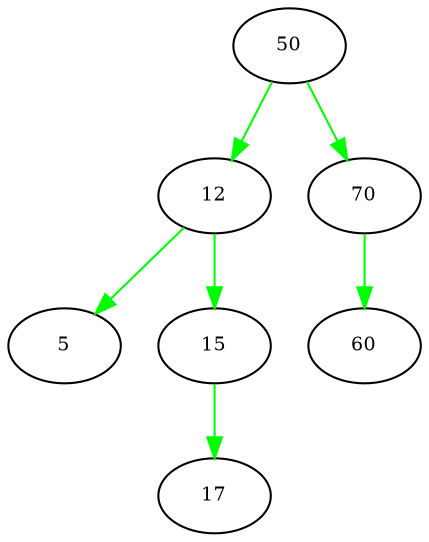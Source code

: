 digraph
{
	rankdir = TB
	node[fontsize=9]
	edge[color="green",fontsize=12]

	50 -> 12
	12 -> 5
	12 -> 15
	15 -> 17
	50 -> 70
	70 -> 60
	
}